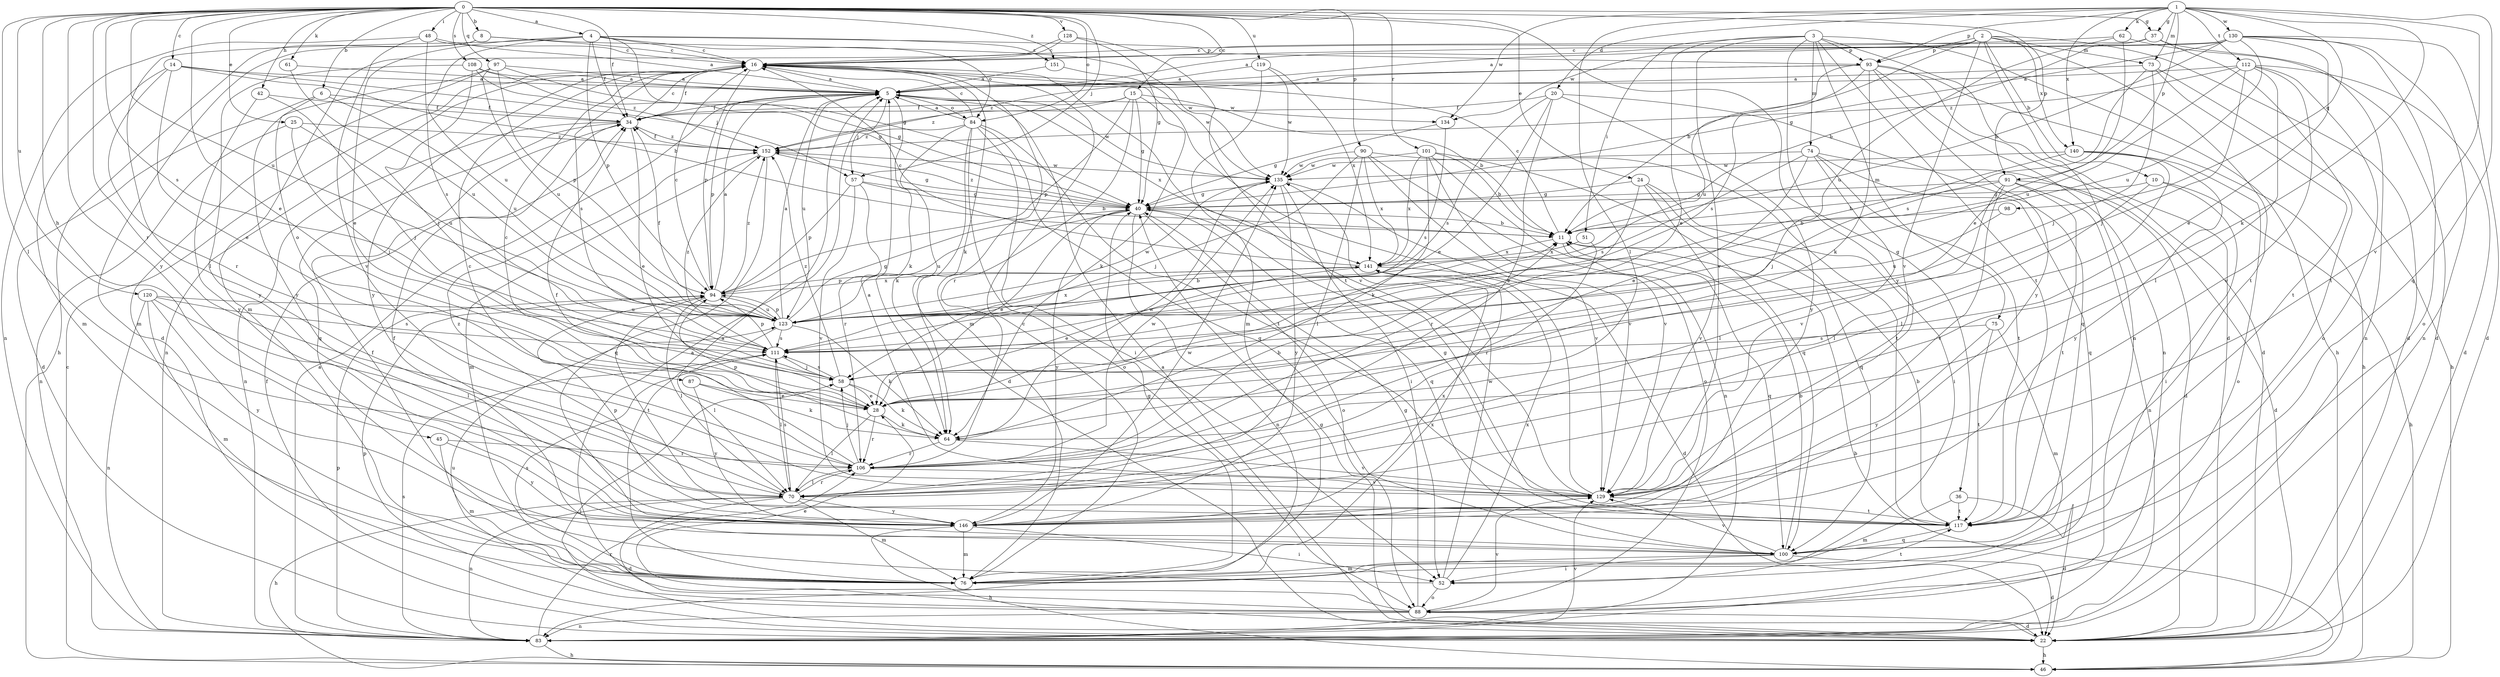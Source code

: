 strict digraph  {
0;
1;
2;
3;
4;
5;
6;
8;
10;
11;
14;
15;
16;
20;
22;
24;
25;
28;
34;
36;
37;
40;
42;
45;
46;
48;
51;
52;
57;
58;
61;
62;
64;
70;
73;
74;
75;
76;
83;
84;
87;
88;
90;
91;
93;
94;
97;
98;
100;
101;
106;
108;
111;
112;
117;
119;
120;
123;
128;
129;
130;
134;
135;
140;
141;
146;
151;
152;
0 -> 4  [label=a];
0 -> 6  [label=b];
0 -> 8  [label=b];
0 -> 14  [label=c];
0 -> 15  [label=c];
0 -> 24  [label=e];
0 -> 25  [label=e];
0 -> 28  [label=e];
0 -> 34  [label=f];
0 -> 36  [label=g];
0 -> 37  [label=g];
0 -> 42  [label=h];
0 -> 45  [label=h];
0 -> 48  [label=i];
0 -> 57  [label=j];
0 -> 61  [label=k];
0 -> 70  [label=l];
0 -> 84  [label=o];
0 -> 90  [label=p];
0 -> 91  [label=p];
0 -> 97  [label=q];
0 -> 101  [label=r];
0 -> 106  [label=r];
0 -> 108  [label=s];
0 -> 111  [label=s];
0 -> 119  [label=u];
0 -> 120  [label=u];
0 -> 123  [label=u];
0 -> 128  [label=v];
0 -> 146  [label=y];
0 -> 151  [label=z];
1 -> 20  [label=d];
1 -> 37  [label=g];
1 -> 62  [label=k];
1 -> 64  [label=k];
1 -> 70  [label=l];
1 -> 73  [label=m];
1 -> 91  [label=p];
1 -> 93  [label=p];
1 -> 98  [label=q];
1 -> 100  [label=q];
1 -> 112  [label=t];
1 -> 129  [label=v];
1 -> 130  [label=w];
1 -> 134  [label=w];
1 -> 140  [label=x];
2 -> 5  [label=a];
2 -> 10  [label=b];
2 -> 11  [label=b];
2 -> 22  [label=d];
2 -> 73  [label=m];
2 -> 83  [label=n];
2 -> 93  [label=p];
2 -> 117  [label=t];
2 -> 129  [label=v];
2 -> 134  [label=w];
2 -> 140  [label=x];
3 -> 22  [label=d];
3 -> 28  [label=e];
3 -> 46  [label=h];
3 -> 51  [label=i];
3 -> 74  [label=m];
3 -> 75  [label=m];
3 -> 93  [label=p];
3 -> 117  [label=t];
3 -> 129  [label=v];
3 -> 146  [label=y];
4 -> 16  [label=c];
4 -> 28  [label=e];
4 -> 34  [label=f];
4 -> 40  [label=g];
4 -> 70  [label=l];
4 -> 84  [label=o];
4 -> 93  [label=p];
4 -> 94  [label=p];
4 -> 123  [label=u];
4 -> 151  [label=z];
5 -> 34  [label=f];
5 -> 57  [label=j];
5 -> 64  [label=k];
5 -> 84  [label=o];
5 -> 94  [label=p];
5 -> 123  [label=u];
5 -> 134  [label=w];
5 -> 135  [label=w];
5 -> 141  [label=x];
6 -> 22  [label=d];
6 -> 34  [label=f];
6 -> 87  [label=o];
6 -> 123  [label=u];
8 -> 16  [label=c];
8 -> 22  [label=d];
8 -> 46  [label=h];
8 -> 135  [label=w];
10 -> 40  [label=g];
10 -> 46  [label=h];
10 -> 52  [label=i];
10 -> 70  [label=l];
11 -> 16  [label=c];
11 -> 100  [label=q];
11 -> 141  [label=x];
14 -> 5  [label=a];
14 -> 11  [label=b];
14 -> 28  [label=e];
14 -> 57  [label=j];
14 -> 76  [label=m];
14 -> 106  [label=r];
15 -> 11  [label=b];
15 -> 34  [label=f];
15 -> 40  [label=g];
15 -> 64  [label=k];
15 -> 94  [label=p];
15 -> 106  [label=r];
15 -> 152  [label=z];
16 -> 5  [label=a];
16 -> 34  [label=f];
16 -> 64  [label=k];
16 -> 76  [label=m];
16 -> 83  [label=n];
16 -> 94  [label=p];
16 -> 111  [label=s];
16 -> 129  [label=v];
16 -> 146  [label=y];
20 -> 28  [label=e];
20 -> 34  [label=f];
20 -> 100  [label=q];
20 -> 106  [label=r];
20 -> 111  [label=s];
20 -> 146  [label=y];
22 -> 5  [label=a];
22 -> 34  [label=f];
22 -> 40  [label=g];
22 -> 46  [label=h];
22 -> 58  [label=j];
24 -> 40  [label=g];
24 -> 52  [label=i];
24 -> 100  [label=q];
24 -> 106  [label=r];
24 -> 129  [label=v];
25 -> 58  [label=j];
25 -> 83  [label=n];
25 -> 123  [label=u];
25 -> 152  [label=z];
28 -> 16  [label=c];
28 -> 64  [label=k];
28 -> 70  [label=l];
28 -> 106  [label=r];
34 -> 16  [label=c];
34 -> 28  [label=e];
34 -> 83  [label=n];
34 -> 100  [label=q];
34 -> 152  [label=z];
36 -> 22  [label=d];
36 -> 76  [label=m];
36 -> 117  [label=t];
37 -> 11  [label=b];
37 -> 16  [label=c];
37 -> 83  [label=n];
37 -> 117  [label=t];
40 -> 11  [label=b];
40 -> 28  [label=e];
40 -> 83  [label=n];
40 -> 88  [label=o];
40 -> 100  [label=q];
40 -> 123  [label=u];
40 -> 146  [label=y];
40 -> 152  [label=z];
42 -> 34  [label=f];
42 -> 58  [label=j];
42 -> 146  [label=y];
45 -> 76  [label=m];
45 -> 106  [label=r];
45 -> 146  [label=y];
46 -> 11  [label=b];
46 -> 16  [label=c];
48 -> 5  [label=a];
48 -> 16  [label=c];
48 -> 83  [label=n];
48 -> 111  [label=s];
48 -> 129  [label=v];
51 -> 106  [label=r];
51 -> 141  [label=x];
52 -> 34  [label=f];
52 -> 88  [label=o];
52 -> 135  [label=w];
52 -> 141  [label=x];
57 -> 11  [label=b];
57 -> 40  [label=g];
57 -> 94  [label=p];
57 -> 106  [label=r];
57 -> 129  [label=v];
58 -> 28  [label=e];
58 -> 64  [label=k];
58 -> 111  [label=s];
58 -> 152  [label=z];
61 -> 5  [label=a];
61 -> 123  [label=u];
62 -> 16  [label=c];
62 -> 22  [label=d];
62 -> 28  [label=e];
62 -> 123  [label=u];
64 -> 94  [label=p];
64 -> 106  [label=r];
64 -> 129  [label=v];
64 -> 135  [label=w];
70 -> 22  [label=d];
70 -> 46  [label=h];
70 -> 76  [label=m];
70 -> 83  [label=n];
70 -> 106  [label=r];
70 -> 111  [label=s];
70 -> 146  [label=y];
70 -> 152  [label=z];
73 -> 5  [label=a];
73 -> 46  [label=h];
73 -> 58  [label=j];
73 -> 111  [label=s];
73 -> 117  [label=t];
74 -> 22  [label=d];
74 -> 28  [label=e];
74 -> 100  [label=q];
74 -> 111  [label=s];
74 -> 117  [label=t];
74 -> 129  [label=v];
74 -> 135  [label=w];
75 -> 76  [label=m];
75 -> 111  [label=s];
75 -> 117  [label=t];
75 -> 146  [label=y];
76 -> 5  [label=a];
76 -> 16  [label=c];
76 -> 40  [label=g];
76 -> 111  [label=s];
76 -> 117  [label=t];
76 -> 141  [label=x];
83 -> 5  [label=a];
83 -> 46  [label=h];
83 -> 94  [label=p];
83 -> 106  [label=r];
83 -> 111  [label=s];
83 -> 129  [label=v];
84 -> 5  [label=a];
84 -> 16  [label=c];
84 -> 22  [label=d];
84 -> 52  [label=i];
84 -> 64  [label=k];
84 -> 88  [label=o];
84 -> 100  [label=q];
84 -> 117  [label=t];
84 -> 152  [label=z];
87 -> 28  [label=e];
87 -> 64  [label=k];
87 -> 146  [label=y];
88 -> 5  [label=a];
88 -> 22  [label=d];
88 -> 28  [label=e];
88 -> 40  [label=g];
88 -> 83  [label=n];
88 -> 94  [label=p];
88 -> 123  [label=u];
88 -> 129  [label=v];
90 -> 58  [label=j];
90 -> 70  [label=l];
90 -> 88  [label=o];
90 -> 117  [label=t];
90 -> 129  [label=v];
90 -> 135  [label=w];
90 -> 141  [label=x];
91 -> 11  [label=b];
91 -> 22  [label=d];
91 -> 40  [label=g];
91 -> 70  [label=l];
91 -> 83  [label=n];
91 -> 117  [label=t];
91 -> 129  [label=v];
93 -> 5  [label=a];
93 -> 22  [label=d];
93 -> 46  [label=h];
93 -> 64  [label=k];
93 -> 83  [label=n];
93 -> 111  [label=s];
93 -> 123  [label=u];
93 -> 146  [label=y];
93 -> 152  [label=z];
94 -> 5  [label=a];
94 -> 16  [label=c];
94 -> 70  [label=l];
94 -> 117  [label=t];
94 -> 123  [label=u];
94 -> 141  [label=x];
94 -> 152  [label=z];
97 -> 5  [label=a];
97 -> 40  [label=g];
97 -> 76  [label=m];
97 -> 94  [label=p];
97 -> 123  [label=u];
97 -> 146  [label=y];
98 -> 11  [label=b];
98 -> 123  [label=u];
100 -> 11  [label=b];
100 -> 22  [label=d];
100 -> 34  [label=f];
100 -> 52  [label=i];
100 -> 76  [label=m];
100 -> 129  [label=v];
101 -> 11  [label=b];
101 -> 64  [label=k];
101 -> 83  [label=n];
101 -> 100  [label=q];
101 -> 129  [label=v];
101 -> 135  [label=w];
101 -> 141  [label=x];
106 -> 11  [label=b];
106 -> 16  [label=c];
106 -> 34  [label=f];
106 -> 58  [label=j];
106 -> 70  [label=l];
106 -> 129  [label=v];
106 -> 135  [label=w];
108 -> 5  [label=a];
108 -> 40  [label=g];
108 -> 58  [label=j];
108 -> 146  [label=y];
108 -> 152  [label=z];
111 -> 58  [label=j];
111 -> 70  [label=l];
111 -> 94  [label=p];
111 -> 152  [label=z];
112 -> 5  [label=a];
112 -> 22  [label=d];
112 -> 58  [label=j];
112 -> 70  [label=l];
112 -> 88  [label=o];
112 -> 123  [label=u];
112 -> 129  [label=v];
112 -> 152  [label=z];
117 -> 11  [label=b];
117 -> 94  [label=p];
117 -> 100  [label=q];
119 -> 5  [label=a];
119 -> 76  [label=m];
119 -> 135  [label=w];
119 -> 141  [label=x];
120 -> 70  [label=l];
120 -> 76  [label=m];
120 -> 83  [label=n];
120 -> 111  [label=s];
120 -> 123  [label=u];
120 -> 146  [label=y];
123 -> 5  [label=a];
123 -> 11  [label=b];
123 -> 34  [label=f];
123 -> 40  [label=g];
123 -> 64  [label=k];
123 -> 70  [label=l];
123 -> 94  [label=p];
123 -> 111  [label=s];
123 -> 135  [label=w];
123 -> 141  [label=x];
128 -> 16  [label=c];
128 -> 40  [label=g];
128 -> 76  [label=m];
128 -> 117  [label=t];
129 -> 5  [label=a];
129 -> 16  [label=c];
129 -> 40  [label=g];
129 -> 117  [label=t];
130 -> 5  [label=a];
130 -> 11  [label=b];
130 -> 16  [label=c];
130 -> 22  [label=d];
130 -> 28  [label=e];
130 -> 40  [label=g];
130 -> 83  [label=n];
130 -> 88  [label=o];
130 -> 123  [label=u];
134 -> 40  [label=g];
134 -> 111  [label=s];
135 -> 40  [label=g];
135 -> 52  [label=i];
135 -> 129  [label=v];
135 -> 146  [label=y];
140 -> 58  [label=j];
140 -> 70  [label=l];
140 -> 88  [label=o];
140 -> 135  [label=w];
140 -> 146  [label=y];
141 -> 16  [label=c];
141 -> 22  [label=d];
141 -> 28  [label=e];
141 -> 94  [label=p];
146 -> 46  [label=h];
146 -> 52  [label=i];
146 -> 76  [label=m];
146 -> 135  [label=w];
146 -> 141  [label=x];
151 -> 5  [label=a];
151 -> 135  [label=w];
152 -> 34  [label=f];
152 -> 40  [label=g];
152 -> 76  [label=m];
152 -> 100  [label=q];
152 -> 135  [label=w];
}
